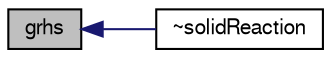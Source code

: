 digraph "grhs"
{
  bgcolor="transparent";
  edge [fontname="FreeSans",fontsize="10",labelfontname="FreeSans",labelfontsize="10"];
  node [fontname="FreeSans",fontsize="10",shape=record];
  rankdir="LR";
  Node337 [label="grhs",height=0.2,width=0.4,color="black", fillcolor="grey75", style="filled", fontcolor="black"];
  Node337 -> Node338 [dir="back",color="midnightblue",fontsize="10",style="solid",fontname="FreeSans"];
  Node338 [label="~solidReaction",height=0.2,width=0.4,color="black",URL="$a30202.html#ad4ceeac62705a3bec51d3ccc6b2accc3",tooltip="Destructor. "];
}
